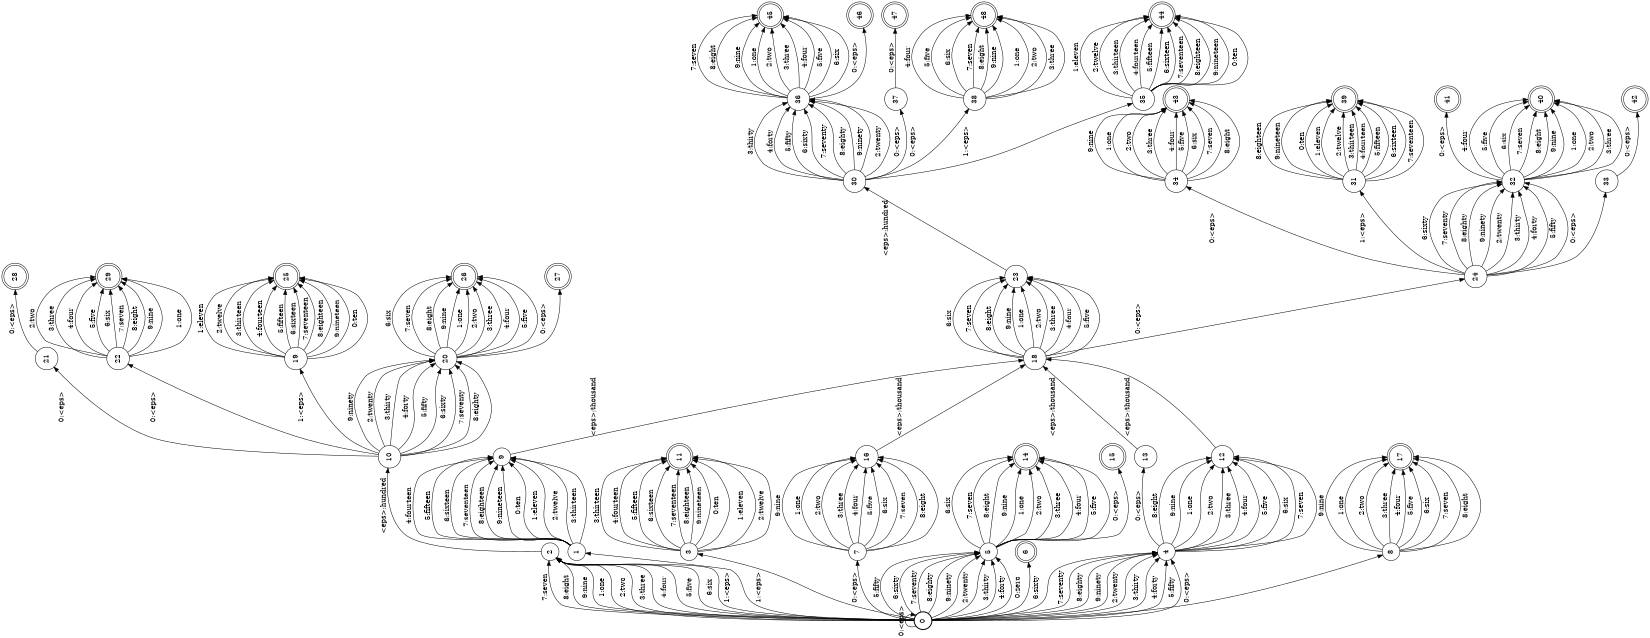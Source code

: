 digraph FST {
rankdir = LR;
size = "8.5,11";
label = "";
center = 1;
orientation = Landscape;
ranksep = "0.4";
nodesep = "0.25";
0 [label = "0", shape = circle, style = bold, fontsize = 14]
	0 -> 1 [label = "1:<eps>", fontsize = 14];
	0 -> 2 [label = "1:one", fontsize = 14];
	0 -> 3 [label = "1:<eps>", fontsize = 14];
	0 -> 2 [label = "2:two", fontsize = 14];
	0 -> 4 [label = "2:twenty", fontsize = 14];
	0 -> 5 [label = "2:twenty", fontsize = 14];
	0 -> 2 [label = "3:three", fontsize = 14];
	0 -> 4 [label = "3:thirty", fontsize = 14];
	0 -> 5 [label = "3:thirty", fontsize = 14];
	0 -> 2 [label = "4:four", fontsize = 14];
	0 -> 4 [label = "4:forty", fontsize = 14];
	0 -> 5 [label = "4:forty", fontsize = 14];
	0 -> 2 [label = "5:five", fontsize = 14];
	0 -> 4 [label = "5:fifty", fontsize = 14];
	0 -> 5 [label = "5:fifty", fontsize = 14];
	0 -> 2 [label = "6:six", fontsize = 14];
	0 -> 4 [label = "6:sixty", fontsize = 14];
	0 -> 5 [label = "6:sixty", fontsize = 14];
	0 -> 2 [label = "7:seven", fontsize = 14];
	0 -> 4 [label = "7:seventy", fontsize = 14];
	0 -> 5 [label = "7:seventy", fontsize = 14];
	0 -> 2 [label = "8:eight", fontsize = 14];
	0 -> 4 [label = "8:eighty", fontsize = 14];
	0 -> 5 [label = "8:eighty", fontsize = 14];
	0 -> 2 [label = "9:nine", fontsize = 14];
	0 -> 4 [label = "9:ninety", fontsize = 14];
	0 -> 5 [label = "9:ninety", fontsize = 14];
	0 -> 0 [label = "0:<eps>", fontsize = 14];
	0 -> 6 [label = "0:zero", fontsize = 14];
	0 -> 7 [label = "0:<eps>", fontsize = 14];
	0 -> 8 [label = "0:<eps>", fontsize = 14];
1 [label = "1", shape = circle, style = solid, fontsize = 14]
	1 -> 9 [label = "1:eleven", fontsize = 14];
	1 -> 9 [label = "2:twelve", fontsize = 14];
	1 -> 9 [label = "3:thirteen", fontsize = 14];
	1 -> 9 [label = "4:fourteen", fontsize = 14];
	1 -> 9 [label = "5:fifteen", fontsize = 14];
	1 -> 9 [label = "6:sixteen", fontsize = 14];
	1 -> 9 [label = "7:seventeen", fontsize = 14];
	1 -> 9 [label = "8:eighteen", fontsize = 14];
	1 -> 9 [label = "9:nineteen", fontsize = 14];
	1 -> 9 [label = "0:ten", fontsize = 14];
2 [label = "2", shape = circle, style = solid, fontsize = 14]
	2 -> 10 [label = "<eps>:hundred", fontsize = 14];
3 [label = "3", shape = circle, style = solid, fontsize = 14]
	3 -> 11 [label = "1:eleven", fontsize = 14];
	3 -> 11 [label = "2:twelve", fontsize = 14];
	3 -> 11 [label = "3:thirteen", fontsize = 14];
	3 -> 11 [label = "4:fourteen", fontsize = 14];
	3 -> 11 [label = "5:fifteen", fontsize = 14];
	3 -> 11 [label = "6:sixteen", fontsize = 14];
	3 -> 11 [label = "7:seventeen", fontsize = 14];
	3 -> 11 [label = "8:eighteen", fontsize = 14];
	3 -> 11 [label = "9:nineteen", fontsize = 14];
	3 -> 11 [label = "0:ten", fontsize = 14];
4 [label = "4", shape = circle, style = solid, fontsize = 14]
	4 -> 12 [label = "1:one", fontsize = 14];
	4 -> 12 [label = "2:two", fontsize = 14];
	4 -> 12 [label = "3:three", fontsize = 14];
	4 -> 12 [label = "4:four", fontsize = 14];
	4 -> 12 [label = "5:five", fontsize = 14];
	4 -> 12 [label = "6:six", fontsize = 14];
	4 -> 12 [label = "7:seven", fontsize = 14];
	4 -> 12 [label = "8:eight", fontsize = 14];
	4 -> 12 [label = "9:nine", fontsize = 14];
	4 -> 13 [label = "0:<eps>", fontsize = 14];
5 [label = "5", shape = circle, style = solid, fontsize = 14]
	5 -> 14 [label = "1:one", fontsize = 14];
	5 -> 14 [label = "2:two", fontsize = 14];
	5 -> 14 [label = "3:three", fontsize = 14];
	5 -> 14 [label = "4:four", fontsize = 14];
	5 -> 14 [label = "5:five", fontsize = 14];
	5 -> 14 [label = "6:six", fontsize = 14];
	5 -> 14 [label = "7:seven", fontsize = 14];
	5 -> 14 [label = "8:eight", fontsize = 14];
	5 -> 14 [label = "9:nine", fontsize = 14];
	5 -> 15 [label = "0:<eps>", fontsize = 14];
6 [label = "6", shape = doublecircle, style = solid, fontsize = 14]
7 [label = "7", shape = circle, style = solid, fontsize = 14]
	7 -> 16 [label = "1:one", fontsize = 14];
	7 -> 16 [label = "2:two", fontsize = 14];
	7 -> 16 [label = "3:three", fontsize = 14];
	7 -> 16 [label = "4:four", fontsize = 14];
	7 -> 16 [label = "5:five", fontsize = 14];
	7 -> 16 [label = "6:six", fontsize = 14];
	7 -> 16 [label = "7:seven", fontsize = 14];
	7 -> 16 [label = "8:eight", fontsize = 14];
	7 -> 16 [label = "9:nine", fontsize = 14];
8 [label = "8", shape = circle, style = solid, fontsize = 14]
	8 -> 17 [label = "1:one", fontsize = 14];
	8 -> 17 [label = "2:two", fontsize = 14];
	8 -> 17 [label = "3:three", fontsize = 14];
	8 -> 17 [label = "4:four", fontsize = 14];
	8 -> 17 [label = "5:five", fontsize = 14];
	8 -> 17 [label = "6:six", fontsize = 14];
	8 -> 17 [label = "7:seven", fontsize = 14];
	8 -> 17 [label = "8:eight", fontsize = 14];
	8 -> 17 [label = "9:nine", fontsize = 14];
9 [label = "9", shape = circle, style = solid, fontsize = 14]
	9 -> 18 [label = "<eps>:thousand", fontsize = 14];
10 [label = "10", shape = circle, style = solid, fontsize = 14]
	10 -> 19 [label = "1:<eps>", fontsize = 14];
	10 -> 20 [label = "2:twenty", fontsize = 14];
	10 -> 20 [label = "3:thirty", fontsize = 14];
	10 -> 20 [label = "4:forty", fontsize = 14];
	10 -> 20 [label = "5:fifty", fontsize = 14];
	10 -> 20 [label = "6:sixty", fontsize = 14];
	10 -> 20 [label = "7:seventy", fontsize = 14];
	10 -> 20 [label = "8:eighty", fontsize = 14];
	10 -> 20 [label = "9:ninety", fontsize = 14];
	10 -> 21 [label = "0:<eps>", fontsize = 14];
	10 -> 22 [label = "0:<eps>", fontsize = 14];
11 [label = "11", shape = doublecircle, style = solid, fontsize = 14]
12 [label = "12", shape = circle, style = solid, fontsize = 14]
	12 -> 18 [label = "<eps>:thousand", fontsize = 14];
13 [label = "13", shape = circle, style = solid, fontsize = 14]
	13 -> 18 [label = "<eps>:thousand", fontsize = 14];
14 [label = "14", shape = doublecircle, style = solid, fontsize = 14]
15 [label = "15", shape = doublecircle, style = solid, fontsize = 14]
16 [label = "16", shape = circle, style = solid, fontsize = 14]
	16 -> 18 [label = "<eps>:thousand", fontsize = 14];
17 [label = "17", shape = doublecircle, style = solid, fontsize = 14]
18 [label = "18", shape = circle, style = solid, fontsize = 14]
	18 -> 23 [label = "1:one", fontsize = 14];
	18 -> 23 [label = "2:two", fontsize = 14];
	18 -> 23 [label = "3:three", fontsize = 14];
	18 -> 23 [label = "4:four", fontsize = 14];
	18 -> 23 [label = "5:five", fontsize = 14];
	18 -> 23 [label = "6:six", fontsize = 14];
	18 -> 23 [label = "7:seven", fontsize = 14];
	18 -> 23 [label = "8:eight", fontsize = 14];
	18 -> 23 [label = "9:nine", fontsize = 14];
	18 -> 24 [label = "0:<eps>", fontsize = 14];
19 [label = "19", shape = circle, style = solid, fontsize = 14]
	19 -> 25 [label = "1:eleven", fontsize = 14];
	19 -> 25 [label = "2:twelve", fontsize = 14];
	19 -> 25 [label = "3:thirteen", fontsize = 14];
	19 -> 25 [label = "4:fourteen", fontsize = 14];
	19 -> 25 [label = "5:fifteen", fontsize = 14];
	19 -> 25 [label = "6:sixteen", fontsize = 14];
	19 -> 25 [label = "7:seventeen", fontsize = 14];
	19 -> 25 [label = "8:eighteen", fontsize = 14];
	19 -> 25 [label = "9:nineteen", fontsize = 14];
	19 -> 25 [label = "0:ten", fontsize = 14];
20 [label = "20", shape = circle, style = solid, fontsize = 14]
	20 -> 26 [label = "1:one", fontsize = 14];
	20 -> 26 [label = "2:two", fontsize = 14];
	20 -> 26 [label = "3:three", fontsize = 14];
	20 -> 26 [label = "4:four", fontsize = 14];
	20 -> 26 [label = "5:five", fontsize = 14];
	20 -> 26 [label = "6:six", fontsize = 14];
	20 -> 26 [label = "7:seven", fontsize = 14];
	20 -> 26 [label = "8:eight", fontsize = 14];
	20 -> 26 [label = "9:nine", fontsize = 14];
	20 -> 27 [label = "0:<eps>", fontsize = 14];
21 [label = "21", shape = circle, style = solid, fontsize = 14]
	21 -> 28 [label = "0:<eps>", fontsize = 14];
22 [label = "22", shape = circle, style = solid, fontsize = 14]
	22 -> 29 [label = "1:one", fontsize = 14];
	22 -> 29 [label = "2:two", fontsize = 14];
	22 -> 29 [label = "3:three", fontsize = 14];
	22 -> 29 [label = "4:four", fontsize = 14];
	22 -> 29 [label = "5:five", fontsize = 14];
	22 -> 29 [label = "6:six", fontsize = 14];
	22 -> 29 [label = "7:seven", fontsize = 14];
	22 -> 29 [label = "8:eight", fontsize = 14];
	22 -> 29 [label = "9:nine", fontsize = 14];
23 [label = "23", shape = circle, style = solid, fontsize = 14]
	23 -> 30 [label = "<eps>:hundred", fontsize = 14];
24 [label = "24", shape = circle, style = solid, fontsize = 14]
	24 -> 31 [label = "1:<eps>", fontsize = 14];
	24 -> 32 [label = "2:twenty", fontsize = 14];
	24 -> 32 [label = "3:thirty", fontsize = 14];
	24 -> 32 [label = "4:forty", fontsize = 14];
	24 -> 32 [label = "5:fifty", fontsize = 14];
	24 -> 32 [label = "6:sixty", fontsize = 14];
	24 -> 32 [label = "7:seventy", fontsize = 14];
	24 -> 32 [label = "8:eighty", fontsize = 14];
	24 -> 32 [label = "9:ninety", fontsize = 14];
	24 -> 33 [label = "0:<eps>", fontsize = 14];
	24 -> 34 [label = "0:<eps>", fontsize = 14];
25 [label = "25", shape = doublecircle, style = solid, fontsize = 14]
26 [label = "26", shape = doublecircle, style = solid, fontsize = 14]
27 [label = "27", shape = doublecircle, style = solid, fontsize = 14]
28 [label = "28", shape = doublecircle, style = solid, fontsize = 14]
29 [label = "29", shape = doublecircle, style = solid, fontsize = 14]
30 [label = "30", shape = circle, style = solid, fontsize = 14]
	30 -> 35 [label = "1:<eps>", fontsize = 14];
	30 -> 36 [label = "2:twenty", fontsize = 14];
	30 -> 36 [label = "3:thirty", fontsize = 14];
	30 -> 36 [label = "4:forty", fontsize = 14];
	30 -> 36 [label = "5:fifty", fontsize = 14];
	30 -> 36 [label = "6:sixty", fontsize = 14];
	30 -> 36 [label = "7:seventy", fontsize = 14];
	30 -> 36 [label = "8:eighty", fontsize = 14];
	30 -> 36 [label = "9:ninety", fontsize = 14];
	30 -> 37 [label = "0:<eps>", fontsize = 14];
	30 -> 38 [label = "0:<eps>", fontsize = 14];
31 [label = "31", shape = circle, style = solid, fontsize = 14]
	31 -> 39 [label = "1:eleven", fontsize = 14];
	31 -> 39 [label = "2:twelve", fontsize = 14];
	31 -> 39 [label = "3:thirteen", fontsize = 14];
	31 -> 39 [label = "4:fourteen", fontsize = 14];
	31 -> 39 [label = "5:fifteen", fontsize = 14];
	31 -> 39 [label = "6:sixteen", fontsize = 14];
	31 -> 39 [label = "7:seventeen", fontsize = 14];
	31 -> 39 [label = "8:eighteen", fontsize = 14];
	31 -> 39 [label = "9:nineteen", fontsize = 14];
	31 -> 39 [label = "0:ten", fontsize = 14];
32 [label = "32", shape = circle, style = solid, fontsize = 14]
	32 -> 40 [label = "1:one", fontsize = 14];
	32 -> 40 [label = "2:two", fontsize = 14];
	32 -> 40 [label = "3:three", fontsize = 14];
	32 -> 40 [label = "4:four", fontsize = 14];
	32 -> 40 [label = "5:five", fontsize = 14];
	32 -> 40 [label = "6:six", fontsize = 14];
	32 -> 40 [label = "7:seven", fontsize = 14];
	32 -> 40 [label = "8:eight", fontsize = 14];
	32 -> 40 [label = "9:nine", fontsize = 14];
	32 -> 41 [label = "0:<eps>", fontsize = 14];
33 [label = "33", shape = circle, style = solid, fontsize = 14]
	33 -> 42 [label = "0:<eps>", fontsize = 14];
34 [label = "34", shape = circle, style = solid, fontsize = 14]
	34 -> 43 [label = "1:one", fontsize = 14];
	34 -> 43 [label = "2:two", fontsize = 14];
	34 -> 43 [label = "3:three", fontsize = 14];
	34 -> 43 [label = "4:four", fontsize = 14];
	34 -> 43 [label = "5:five", fontsize = 14];
	34 -> 43 [label = "6:six", fontsize = 14];
	34 -> 43 [label = "7:seven", fontsize = 14];
	34 -> 43 [label = "8:eight", fontsize = 14];
	34 -> 43 [label = "9:nine", fontsize = 14];
35 [label = "35", shape = circle, style = solid, fontsize = 14]
	35 -> 44 [label = "1:eleven", fontsize = 14];
	35 -> 44 [label = "2:twelve", fontsize = 14];
	35 -> 44 [label = "3:thirteen", fontsize = 14];
	35 -> 44 [label = "4:fourteen", fontsize = 14];
	35 -> 44 [label = "5:fifteen", fontsize = 14];
	35 -> 44 [label = "6:sixteen", fontsize = 14];
	35 -> 44 [label = "7:seventeen", fontsize = 14];
	35 -> 44 [label = "8:eighteen", fontsize = 14];
	35 -> 44 [label = "9:nineteen", fontsize = 14];
	35 -> 44 [label = "0:ten", fontsize = 14];
36 [label = "36", shape = circle, style = solid, fontsize = 14]
	36 -> 45 [label = "1:one", fontsize = 14];
	36 -> 45 [label = "2:two", fontsize = 14];
	36 -> 45 [label = "3:three", fontsize = 14];
	36 -> 45 [label = "4:four", fontsize = 14];
	36 -> 45 [label = "5:five", fontsize = 14];
	36 -> 45 [label = "6:six", fontsize = 14];
	36 -> 45 [label = "7:seven", fontsize = 14];
	36 -> 45 [label = "8:eight", fontsize = 14];
	36 -> 45 [label = "9:nine", fontsize = 14];
	36 -> 46 [label = "0:<eps>", fontsize = 14];
37 [label = "37", shape = circle, style = solid, fontsize = 14]
	37 -> 47 [label = "0:<eps>", fontsize = 14];
38 [label = "38", shape = circle, style = solid, fontsize = 14]
	38 -> 48 [label = "1:one", fontsize = 14];
	38 -> 48 [label = "2:two", fontsize = 14];
	38 -> 48 [label = "3:three", fontsize = 14];
	38 -> 48 [label = "4:four", fontsize = 14];
	38 -> 48 [label = "5:five", fontsize = 14];
	38 -> 48 [label = "6:six", fontsize = 14];
	38 -> 48 [label = "7:seven", fontsize = 14];
	38 -> 48 [label = "8:eight", fontsize = 14];
	38 -> 48 [label = "9:nine", fontsize = 14];
39 [label = "39", shape = doublecircle, style = solid, fontsize = 14]
40 [label = "40", shape = doublecircle, style = solid, fontsize = 14]
41 [label = "41", shape = doublecircle, style = solid, fontsize = 14]
42 [label = "42", shape = doublecircle, style = solid, fontsize = 14]
43 [label = "43", shape = doublecircle, style = solid, fontsize = 14]
44 [label = "44", shape = doublecircle, style = solid, fontsize = 14]
45 [label = "45", shape = doublecircle, style = solid, fontsize = 14]
46 [label = "46", shape = doublecircle, style = solid, fontsize = 14]
47 [label = "47", shape = doublecircle, style = solid, fontsize = 14]
48 [label = "48", shape = doublecircle, style = solid, fontsize = 14]
}
